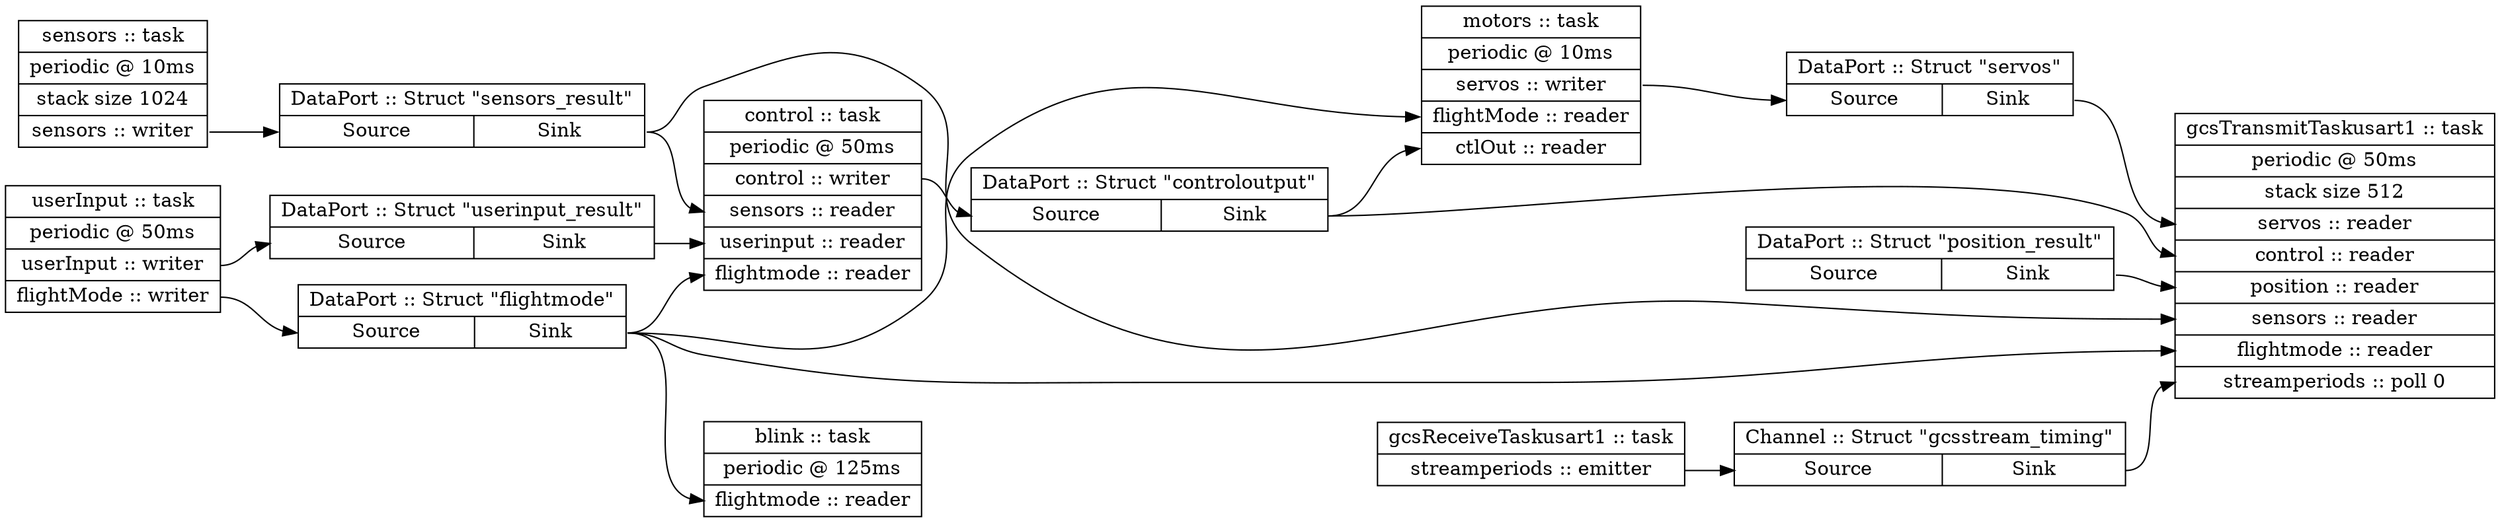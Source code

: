 digraph {
    graph [rankdir=LR];
    node [shape=record];
    sensors [label="sensors :: task|periodic @ 10ms|stack size 1024|<freertos_sharedState_1> sensors :: writer"];
    userInput [label="userInput :: task|periodic @ 50ms|<freertos_sharedState_0> userInput :: writer|<freertos_sharedState_3> flightMode :: writer"];
    blink [label="blink :: task|periodic @ 125ms|<freertos_sharedState_3> flightmode :: reader"];
    control [label="control :: task|periodic @ 50ms|<freertos_sharedState_2> control :: writer|<freertos_sharedState_1> sensors :: reader|<freertos_sharedState_0> userinput :: reader|<freertos_sharedState_3> flightmode :: reader"];
    motors [label="motors :: task|periodic @ 10ms|<freertos_sharedState_4> servos :: writer|<freertos_sharedState_3> flightMode :: reader|<freertos_sharedState_2> ctlOut :: reader"];
    gcsReceiveTaskusart1 [label="gcsReceiveTaskusart1 :: task|<freertos_eventQueue_11> streamperiods :: emitter"];
    gcsTransmitTaskusart1 [label="gcsTransmitTaskusart1 :: task|periodic @ 50ms|stack size 512|<freertos_sharedState_4> servos :: reader|<freertos_sharedState_2> control :: reader|<freertos_sharedState_5> position :: reader|<freertos_sharedState_1> sensors :: reader|<freertos_sharedState_3> flightmode :: reader|<freertos_eventQueue_11> streamperiods :: poll 0"];
    freertos_sharedState_1 [label="DataPort :: Struct \"sensors_result\" |{<source>Source|<sink>Sink}"];
    freertos_sharedState_0 [label="DataPort :: Struct \"userinput_result\" |{<source>Source|<sink>Sink}"];
    freertos_sharedState_3 [label="DataPort :: Struct \"flightmode\" |{<source>Source|<sink>Sink}"];
    freertos_sharedState_2 [label="DataPort :: Struct \"controloutput\" |{<source>Source|<sink>Sink}"];
    freertos_sharedState_4 [label="DataPort :: Struct \"servos\" |{<source>Source|<sink>Sink}"];
    freertos_sharedState_5 [label="DataPort :: Struct \"position_result\" |{<source>Source|<sink>Sink}"];
    freertos_eventQueue_11 [label="Channel :: Struct \"gcsstream_timing\" |{<source>Source|<sink>Sink}"];
    sensors:freertos_sharedState_1 -> freertos_sharedState_1:source ;
    userInput:freertos_sharedState_0 -> freertos_sharedState_0:source ;
    userInput:freertos_sharedState_3 -> freertos_sharedState_3:source ;
    freertos_sharedState_3:sink -> blink:freertos_sharedState_3 ;
    control:freertos_sharedState_2 -> freertos_sharedState_2:source ;
    freertos_sharedState_1:sink -> control:freertos_sharedState_1 ;
    freertos_sharedState_0:sink -> control:freertos_sharedState_0 ;
    freertos_sharedState_3:sink -> control:freertos_sharedState_3 ;
    motors:freertos_sharedState_4 -> freertos_sharedState_4:source ;
    freertos_sharedState_3:sink -> motors:freertos_sharedState_3 ;
    freertos_sharedState_2:sink -> motors:freertos_sharedState_2 ;
    freertos_sharedState_4:sink -> gcsTransmitTaskusart1:freertos_sharedState_4 ;
    freertos_sharedState_2:sink -> gcsTransmitTaskusart1:freertos_sharedState_2 ;
    freertos_sharedState_5:sink -> gcsTransmitTaskusart1:freertos_sharedState_5 ;
    freertos_sharedState_1:sink -> gcsTransmitTaskusart1:freertos_sharedState_1 ;
    freertos_sharedState_3:sink -> gcsTransmitTaskusart1:freertos_sharedState_3 ;
    gcsReceiveTaskusart1:freertos_eventQueue_11 -> freertos_eventQueue_11:source ;
    freertos_eventQueue_11:sink -> gcsTransmitTaskusart1:freertos_eventQueue_11 ;
}